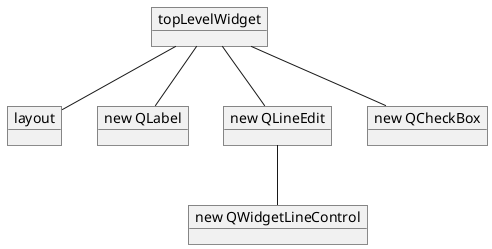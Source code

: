 @startuml
skinparam objectFontName Calibri
skinparam monochrome true

object topLevelWidget
object layout
object "new QLabel" as QLabel
object "new QLineEdit" as QLineEdit
object "new QWidgetLineControl" as QWidgetLineControl
object "new QCheckBox" as QCheckBox

topLevelWidget -- layout
topLevelWidget -- QLabel
topLevelWidget -- QLineEdit
QLineEdit -- QWidgetLineControl
topLevelWidget -- QCheckBox
@enduml
